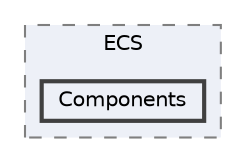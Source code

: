 digraph "src/ECS/Components"
{
 // LATEX_PDF_SIZE
  bgcolor="transparent";
  edge [fontname=Helvetica,fontsize=10,labelfontname=Helvetica,labelfontsize=10];
  node [fontname=Helvetica,fontsize=10,shape=box,height=0.2,width=0.4];
  compound=true
  subgraph clusterdir_b1a122bf62c958266ec5bf64d14fde5a {
    graph [ bgcolor="#edf0f7", pencolor="grey50", label="ECS", fontname=Helvetica,fontsize=10 style="filled,dashed", URL="dir_b1a122bf62c958266ec5bf64d14fde5a.html",tooltip=""]
  dir_eba7f6b8b7d3fd8e024a882aba073963 [label="Components", fillcolor="#edf0f7", color="grey25", style="filled,bold", URL="dir_eba7f6b8b7d3fd8e024a882aba073963.html",tooltip=""];
  }
}

